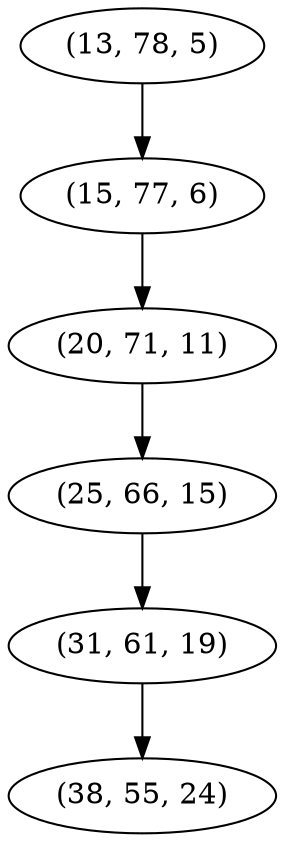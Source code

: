 digraph tree {
    "(13, 78, 5)";
    "(15, 77, 6)";
    "(20, 71, 11)";
    "(25, 66, 15)";
    "(31, 61, 19)";
    "(38, 55, 24)";
    "(13, 78, 5)" -> "(15, 77, 6)";
    "(15, 77, 6)" -> "(20, 71, 11)";
    "(20, 71, 11)" -> "(25, 66, 15)";
    "(25, 66, 15)" -> "(31, 61, 19)";
    "(31, 61, 19)" -> "(38, 55, 24)";
}
